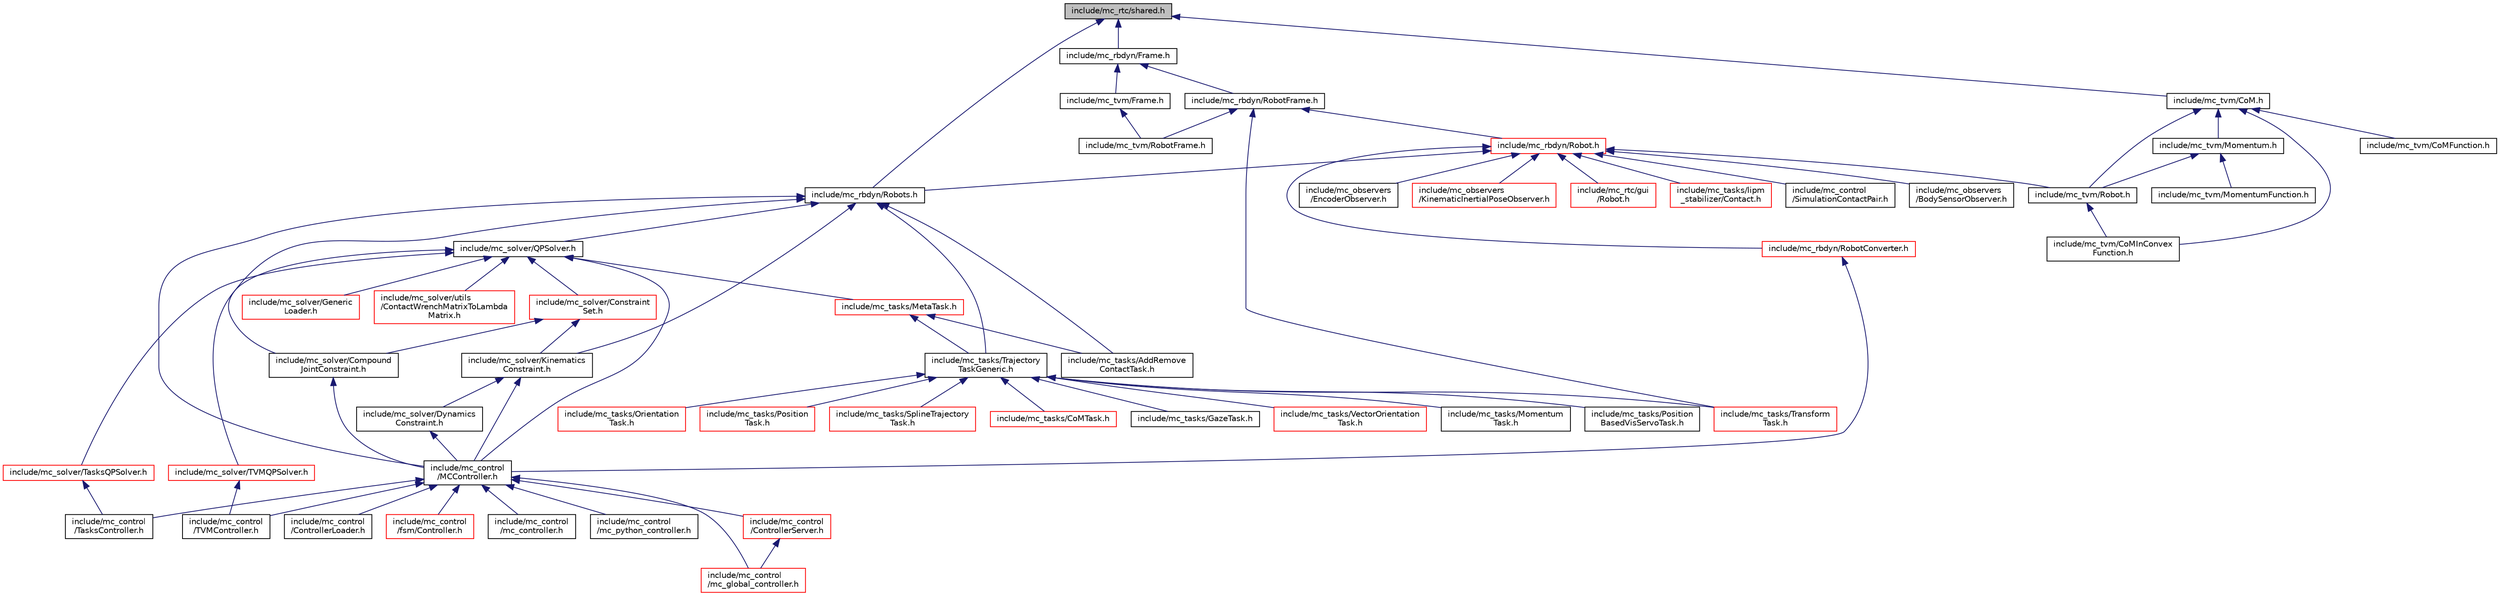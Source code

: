 digraph "include/mc_rtc/shared.h"
{
 // INTERACTIVE_SVG=YES
  edge [fontname="Helvetica",fontsize="10",labelfontname="Helvetica",labelfontsize="10"];
  node [fontname="Helvetica",fontsize="10",shape=record];
  Node3 [label="include/mc_rtc/shared.h",height=0.2,width=0.4,color="black", fillcolor="grey75", style="filled", fontcolor="black"];
  Node3 -> Node4 [dir="back",color="midnightblue",fontsize="10",style="solid",fontname="Helvetica"];
  Node4 [label="include/mc_rbdyn/Frame.h",height=0.2,width=0.4,color="black", fillcolor="white", style="filled",URL="$mc__rbdyn_2Frame_8h.html"];
  Node4 -> Node5 [dir="back",color="midnightblue",fontsize="10",style="solid",fontname="Helvetica"];
  Node5 [label="include/mc_rbdyn/RobotFrame.h",height=0.2,width=0.4,color="black", fillcolor="white", style="filled",URL="$mc__rbdyn_2RobotFrame_8h.html"];
  Node5 -> Node6 [dir="back",color="midnightblue",fontsize="10",style="solid",fontname="Helvetica"];
  Node6 [label="include/mc_rbdyn/Robot.h",height=0.2,width=0.4,color="red", fillcolor="white", style="filled",URL="$mc__rbdyn_2Robot_8h.html"];
  Node6 -> Node7 [dir="back",color="midnightblue",fontsize="10",style="solid",fontname="Helvetica"];
  Node7 [label="include/mc_rbdyn/Robots.h",height=0.2,width=0.4,color="black", fillcolor="white", style="filled",URL="$Robots_8h.html"];
  Node7 -> Node8 [dir="back",color="midnightblue",fontsize="10",style="solid",fontname="Helvetica"];
  Node8 [label="include/mc_solver/QPSolver.h",height=0.2,width=0.4,color="black", fillcolor="white", style="filled",URL="$QPSolver_8h.html"];
  Node8 -> Node9 [dir="back",color="midnightblue",fontsize="10",style="solid",fontname="Helvetica"];
  Node9 [label="include/mc_tasks/MetaTask.h",height=0.2,width=0.4,color="red", fillcolor="white", style="filled",URL="$MetaTask_8h.html"];
  Node9 -> Node44 [dir="back",color="midnightblue",fontsize="10",style="solid",fontname="Helvetica"];
  Node44 [label="include/mc_tasks/Trajectory\lTaskGeneric.h",height=0.2,width=0.4,color="black", fillcolor="white", style="filled",URL="$TrajectoryTaskGeneric_8h.html"];
  Node44 -> Node45 [dir="back",color="midnightblue",fontsize="10",style="solid",fontname="Helvetica"];
  Node45 [label="include/mc_tasks/Orientation\lTask.h",height=0.2,width=0.4,color="red", fillcolor="white", style="filled",URL="$OrientationTask_8h.html"];
  Node44 -> Node50 [dir="back",color="midnightblue",fontsize="10",style="solid",fontname="Helvetica"];
  Node50 [label="include/mc_tasks/Position\lTask.h",height=0.2,width=0.4,color="red", fillcolor="white", style="filled",URL="$PositionTask_8h.html"];
  Node44 -> Node51 [dir="back",color="midnightblue",fontsize="10",style="solid",fontname="Helvetica"];
  Node51 [label="include/mc_tasks/Transform\lTask.h",height=0.2,width=0.4,color="red", fillcolor="white", style="filled",URL="$TransformTask_8h.html"];
  Node44 -> Node58 [dir="back",color="midnightblue",fontsize="10",style="solid",fontname="Helvetica"];
  Node58 [label="include/mc_tasks/SplineTrajectory\lTask.h",height=0.2,width=0.4,color="red", fillcolor="white", style="filled",URL="$SplineTrajectoryTask_8h.html"];
  Node44 -> Node61 [dir="back",color="midnightblue",fontsize="10",style="solid",fontname="Helvetica"];
  Node61 [label="include/mc_tasks/CoMTask.h",height=0.2,width=0.4,color="red", fillcolor="white", style="filled",URL="$CoMTask_8h.html"];
  Node44 -> Node62 [dir="back",color="midnightblue",fontsize="10",style="solid",fontname="Helvetica"];
  Node62 [label="include/mc_tasks/GazeTask.h",height=0.2,width=0.4,color="black", fillcolor="white", style="filled",URL="$GazeTask_8h.html"];
  Node44 -> Node63 [dir="back",color="midnightblue",fontsize="10",style="solid",fontname="Helvetica"];
  Node63 [label="include/mc_tasks/VectorOrientation\lTask.h",height=0.2,width=0.4,color="red", fillcolor="white", style="filled",URL="$VectorOrientationTask_8h.html"];
  Node44 -> Node69 [dir="back",color="midnightblue",fontsize="10",style="solid",fontname="Helvetica"];
  Node69 [label="include/mc_tasks/Momentum\lTask.h",height=0.2,width=0.4,color="black", fillcolor="white", style="filled",URL="$MomentumTask_8h.html"];
  Node44 -> Node70 [dir="back",color="midnightblue",fontsize="10",style="solid",fontname="Helvetica"];
  Node70 [label="include/mc_tasks/Position\lBasedVisServoTask.h",height=0.2,width=0.4,color="black", fillcolor="white", style="filled",URL="$PositionBasedVisServoTask_8h.html"];
  Node9 -> Node71 [dir="back",color="midnightblue",fontsize="10",style="solid",fontname="Helvetica"];
  Node71 [label="include/mc_tasks/AddRemove\lContactTask.h",height=0.2,width=0.4,color="black", fillcolor="white", style="filled",URL="$AddRemoveContactTask_8h.html"];
  Node8 -> Node73 [dir="back",color="midnightblue",fontsize="10",style="solid",fontname="Helvetica"];
  Node73 [label="include/mc_solver/Constraint\lSet.h",height=0.2,width=0.4,color="red", fillcolor="white", style="filled",URL="$ConstraintSet_8h.html"];
  Node73 -> Node75 [dir="back",color="midnightblue",fontsize="10",style="solid",fontname="Helvetica"];
  Node75 [label="include/mc_solver/Compound\lJointConstraint.h",height=0.2,width=0.4,color="black", fillcolor="white", style="filled",URL="$CompoundJointConstraint_8h.html"];
  Node75 -> Node14 [dir="back",color="midnightblue",fontsize="10",style="solid",fontname="Helvetica"];
  Node14 [label="include/mc_control\l/MCController.h",height=0.2,width=0.4,color="black", fillcolor="white", style="filled",URL="$MCController_8h.html"];
  Node14 -> Node15 [dir="back",color="midnightblue",fontsize="10",style="solid",fontname="Helvetica"];
  Node15 [label="include/mc_control\l/ControllerServer.h",height=0.2,width=0.4,color="red", fillcolor="white", style="filled",URL="$ControllerServer_8h.html"];
  Node15 -> Node17 [dir="back",color="midnightblue",fontsize="10",style="solid",fontname="Helvetica"];
  Node17 [label="include/mc_control\l/mc_global_controller.h",height=0.2,width=0.4,color="red", fillcolor="white", style="filled",URL="$mc__global__controller_8h.html"];
  Node14 -> Node22 [dir="back",color="midnightblue",fontsize="10",style="solid",fontname="Helvetica"];
  Node22 [label="include/mc_control\l/ControllerLoader.h",height=0.2,width=0.4,color="black", fillcolor="white", style="filled",URL="$ControllerLoader_8h.html"];
  Node14 -> Node23 [dir="back",color="midnightblue",fontsize="10",style="solid",fontname="Helvetica"];
  Node23 [label="include/mc_control\l/fsm/Controller.h",height=0.2,width=0.4,color="red", fillcolor="white", style="filled",URL="$Controller_8h.html"];
  Node14 -> Node17 [dir="back",color="midnightblue",fontsize="10",style="solid",fontname="Helvetica"];
  Node14 -> Node26 [dir="back",color="midnightblue",fontsize="10",style="solid",fontname="Helvetica"];
  Node26 [label="include/mc_control\l/mc_controller.h",height=0.2,width=0.4,color="black", fillcolor="white", style="filled",URL="$mc__controller_8h.html"];
  Node14 -> Node27 [dir="back",color="midnightblue",fontsize="10",style="solid",fontname="Helvetica"];
  Node27 [label="include/mc_control\l/mc_python_controller.h",height=0.2,width=0.4,color="black", fillcolor="white", style="filled",URL="$mc__python__controller_8h.html"];
  Node14 -> Node28 [dir="back",color="midnightblue",fontsize="10",style="solid",fontname="Helvetica"];
  Node28 [label="include/mc_control\l/TasksController.h",height=0.2,width=0.4,color="black", fillcolor="white", style="filled",URL="$TasksController_8h.html"];
  Node14 -> Node29 [dir="back",color="midnightblue",fontsize="10",style="solid",fontname="Helvetica"];
  Node29 [label="include/mc_control\l/TVMController.h",height=0.2,width=0.4,color="black", fillcolor="white", style="filled",URL="$TVMController_8h.html"];
  Node73 -> Node77 [dir="back",color="midnightblue",fontsize="10",style="solid",fontname="Helvetica"];
  Node77 [label="include/mc_solver/Kinematics\lConstraint.h",height=0.2,width=0.4,color="black", fillcolor="white", style="filled",URL="$KinematicsConstraint_8h.html"];
  Node77 -> Node78 [dir="back",color="midnightblue",fontsize="10",style="solid",fontname="Helvetica"];
  Node78 [label="include/mc_solver/Dynamics\lConstraint.h",height=0.2,width=0.4,color="black", fillcolor="white", style="filled",URL="$DynamicsConstraint_8h.html"];
  Node78 -> Node14 [dir="back",color="midnightblue",fontsize="10",style="solid",fontname="Helvetica"];
  Node77 -> Node14 [dir="back",color="midnightblue",fontsize="10",style="solid",fontname="Helvetica"];
  Node8 -> Node14 [dir="back",color="midnightblue",fontsize="10",style="solid",fontname="Helvetica"];
  Node8 -> Node82 [dir="back",color="midnightblue",fontsize="10",style="solid",fontname="Helvetica"];
  Node82 [label="include/mc_solver/TVMQPSolver.h",height=0.2,width=0.4,color="red", fillcolor="white", style="filled",URL="$TVMQPSolver_8h.html"];
  Node82 -> Node29 [dir="back",color="midnightblue",fontsize="10",style="solid",fontname="Helvetica"];
  Node8 -> Node84 [dir="back",color="midnightblue",fontsize="10",style="solid",fontname="Helvetica"];
  Node84 [label="include/mc_solver/TasksQPSolver.h",height=0.2,width=0.4,color="red", fillcolor="white", style="filled",URL="$TasksQPSolver_8h.html"];
  Node84 -> Node28 [dir="back",color="midnightblue",fontsize="10",style="solid",fontname="Helvetica"];
  Node8 -> Node85 [dir="back",color="midnightblue",fontsize="10",style="solid",fontname="Helvetica"];
  Node85 [label="include/mc_solver/Generic\lLoader.h",height=0.2,width=0.4,color="red", fillcolor="white", style="filled",URL="$GenericLoader_8h.html"];
  Node8 -> Node86 [dir="back",color="midnightblue",fontsize="10",style="solid",fontname="Helvetica"];
  Node86 [label="include/mc_solver/utils\l/ContactWrenchMatrixToLambda\lMatrix.h",height=0.2,width=0.4,color="red", fillcolor="white", style="filled",URL="$ContactWrenchMatrixToLambdaMatrix_8h.html"];
  Node7 -> Node14 [dir="back",color="midnightblue",fontsize="10",style="solid",fontname="Helvetica"];
  Node7 -> Node75 [dir="back",color="midnightblue",fontsize="10",style="solid",fontname="Helvetica"];
  Node7 -> Node77 [dir="back",color="midnightblue",fontsize="10",style="solid",fontname="Helvetica"];
  Node7 -> Node44 [dir="back",color="midnightblue",fontsize="10",style="solid",fontname="Helvetica"];
  Node7 -> Node71 [dir="back",color="midnightblue",fontsize="10",style="solid",fontname="Helvetica"];
  Node6 -> Node92 [dir="back",color="midnightblue",fontsize="10",style="solid",fontname="Helvetica"];
  Node92 [label="include/mc_rbdyn/RobotConverter.h",height=0.2,width=0.4,color="red", fillcolor="white", style="filled",URL="$RobotConverter_8h.html"];
  Node92 -> Node14 [dir="back",color="midnightblue",fontsize="10",style="solid",fontname="Helvetica"];
  Node6 -> Node94 [dir="back",color="midnightblue",fontsize="10",style="solid",fontname="Helvetica"];
  Node94 [label="include/mc_rtc/gui\l/Robot.h",height=0.2,width=0.4,color="red", fillcolor="white", style="filled",URL="$mc__rtc_2gui_2Robot_8h.html"];
  Node6 -> Node96 [dir="back",color="midnightblue",fontsize="10",style="solid",fontname="Helvetica"];
  Node96 [label="include/mc_tasks/lipm\l_stabilizer/Contact.h",height=0.2,width=0.4,color="red", fillcolor="white", style="filled",URL="$mc__tasks_2lipm__stabilizer_2Contact_8h.html"];
  Node6 -> Node97 [dir="back",color="midnightblue",fontsize="10",style="solid",fontname="Helvetica"];
  Node97 [label="include/mc_control\l/SimulationContactPair.h",height=0.2,width=0.4,color="black", fillcolor="white", style="filled",URL="$SimulationContactPair_8h.html"];
  Node6 -> Node98 [dir="back",color="midnightblue",fontsize="10",style="solid",fontname="Helvetica"];
  Node98 [label="include/mc_observers\l/BodySensorObserver.h",height=0.2,width=0.4,color="black", fillcolor="white", style="filled",URL="$BodySensorObserver_8h.html"];
  Node6 -> Node99 [dir="back",color="midnightblue",fontsize="10",style="solid",fontname="Helvetica"];
  Node99 [label="include/mc_observers\l/EncoderObserver.h",height=0.2,width=0.4,color="black", fillcolor="white", style="filled",URL="$EncoderObserver_8h.html"];
  Node6 -> Node100 [dir="back",color="midnightblue",fontsize="10",style="solid",fontname="Helvetica"];
  Node100 [label="include/mc_observers\l/KinematicInertialPoseObserver.h",height=0.2,width=0.4,color="red", fillcolor="white", style="filled",URL="$KinematicInertialPoseObserver_8h.html"];
  Node6 -> Node102 [dir="back",color="midnightblue",fontsize="10",style="solid",fontname="Helvetica"];
  Node102 [label="include/mc_tvm/Robot.h",height=0.2,width=0.4,color="black", fillcolor="white", style="filled",URL="$mc__tvm_2Robot_8h.html"];
  Node102 -> Node103 [dir="back",color="midnightblue",fontsize="10",style="solid",fontname="Helvetica"];
  Node103 [label="include/mc_tvm/CoMInConvex\lFunction.h",height=0.2,width=0.4,color="black", fillcolor="white", style="filled",URL="$CoMInConvexFunction_8h.html"];
  Node5 -> Node51 [dir="back",color="midnightblue",fontsize="10",style="solid",fontname="Helvetica"];
  Node5 -> Node104 [dir="back",color="midnightblue",fontsize="10",style="solid",fontname="Helvetica"];
  Node104 [label="include/mc_tvm/RobotFrame.h",height=0.2,width=0.4,color="black", fillcolor="white", style="filled",URL="$mc__tvm_2RobotFrame_8h.html"];
  Node4 -> Node105 [dir="back",color="midnightblue",fontsize="10",style="solid",fontname="Helvetica"];
  Node105 [label="include/mc_tvm/Frame.h",height=0.2,width=0.4,color="black", fillcolor="white", style="filled",URL="$mc__tvm_2Frame_8h.html"];
  Node105 -> Node104 [dir="back",color="midnightblue",fontsize="10",style="solid",fontname="Helvetica"];
  Node3 -> Node7 [dir="back",color="midnightblue",fontsize="10",style="solid",fontname="Helvetica"];
  Node3 -> Node106 [dir="back",color="midnightblue",fontsize="10",style="solid",fontname="Helvetica"];
  Node106 [label="include/mc_tvm/CoM.h",height=0.2,width=0.4,color="black", fillcolor="white", style="filled",URL="$CoM_8h.html"];
  Node106 -> Node107 [dir="back",color="midnightblue",fontsize="10",style="solid",fontname="Helvetica"];
  Node107 [label="include/mc_tvm/CoMFunction.h",height=0.2,width=0.4,color="black", fillcolor="white", style="filled",URL="$CoMFunction_8h.html"];
  Node106 -> Node103 [dir="back",color="midnightblue",fontsize="10",style="solid",fontname="Helvetica"];
  Node106 -> Node102 [dir="back",color="midnightblue",fontsize="10",style="solid",fontname="Helvetica"];
  Node106 -> Node108 [dir="back",color="midnightblue",fontsize="10",style="solid",fontname="Helvetica"];
  Node108 [label="include/mc_tvm/Momentum.h",height=0.2,width=0.4,color="black", fillcolor="white", style="filled",URL="$Momentum_8h.html"];
  Node108 -> Node102 [dir="back",color="midnightblue",fontsize="10",style="solid",fontname="Helvetica"];
  Node108 -> Node109 [dir="back",color="midnightblue",fontsize="10",style="solid",fontname="Helvetica"];
  Node109 [label="include/mc_tvm/MomentumFunction.h",height=0.2,width=0.4,color="black", fillcolor="white", style="filled",URL="$MomentumFunction_8h.html"];
}

